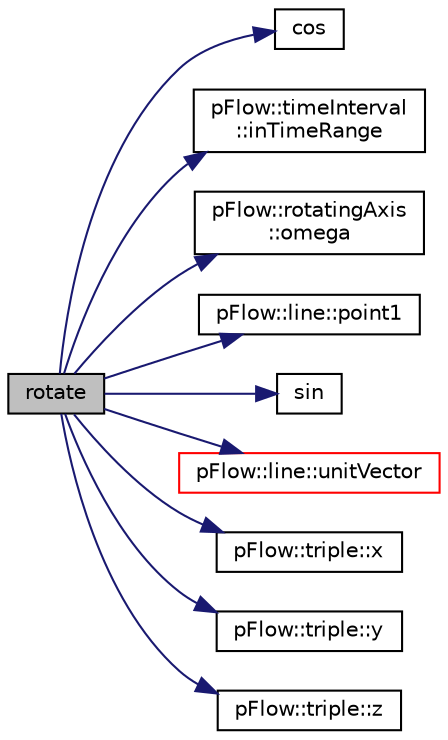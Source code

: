 digraph "rotate"
{
 // LATEX_PDF_SIZE
  edge [fontname="Helvetica",fontsize="10",labelfontname="Helvetica",labelfontsize="10"];
  node [fontname="Helvetica",fontsize="10",shape=record];
  rankdir="LR";
  Node1 [label="rotate",height=0.2,width=0.4,color="black", fillcolor="grey75", style="filled", fontcolor="black",tooltip=" "];
  Node1 -> Node2 [color="midnightblue",fontsize="10",style="solid",fontname="Helvetica"];
  Node2 [label="cos",height=0.2,width=0.4,color="black", fillcolor="white", style="filled",URL="$namespacepFlow.html#a06661e4b8d137f54b8d5e661a4fd2503",tooltip=" "];
  Node1 -> Node3 [color="midnightblue",fontsize="10",style="solid",fontname="Helvetica"];
  Node3 [label="pFlow::timeInterval\l::inTimeRange",height=0.2,width=0.4,color="black", fillcolor="white", style="filled",URL="$classpFlow_1_1timeInterval.html#aaf553eb9b0ebeb5e9454a3cecbe543a8",tooltip=" "];
  Node1 -> Node4 [color="midnightblue",fontsize="10",style="solid",fontname="Helvetica"];
  Node4 [label="pFlow::rotatingAxis\l::omega",height=0.2,width=0.4,color="black", fillcolor="white", style="filled",URL="$classpFlow_1_1rotatingAxis.html#ace8e5e2121508deb77808a42dab458cf",tooltip="Return omega."];
  Node1 -> Node5 [color="midnightblue",fontsize="10",style="solid",fontname="Helvetica"];
  Node5 [label="pFlow::line::point1",height=0.2,width=0.4,color="black", fillcolor="white", style="filled",URL="$classpFlow_1_1line.html#a3e567d88cfb67880bd9b7bff731a1bca",tooltip=" "];
  Node1 -> Node6 [color="midnightblue",fontsize="10",style="solid",fontname="Helvetica"];
  Node6 [label="sin",height=0.2,width=0.4,color="black", fillcolor="white", style="filled",URL="$namespacepFlow.html#a584964ed1f1cf8770e18c3c4f12eb676",tooltip=" "];
  Node1 -> Node7 [color="midnightblue",fontsize="10",style="solid",fontname="Helvetica"];
  Node7 [label="pFlow::line::unitVector",height=0.2,width=0.4,color="red", fillcolor="white", style="filled",URL="$classpFlow_1_1line.html#abb0d399741c593f97fcb61c3ebe2bc10",tooltip=" "];
  Node1 -> Node9 [color="midnightblue",fontsize="10",style="solid",fontname="Helvetica"];
  Node9 [label="pFlow::triple::x",height=0.2,width=0.4,color="black", fillcolor="white", style="filled",URL="$classpFlow_1_1triple.html#a2f365146ce767d3de7ae125abd193b33",tooltip="access component"];
  Node1 -> Node10 [color="midnightblue",fontsize="10",style="solid",fontname="Helvetica"];
  Node10 [label="pFlow::triple::y",height=0.2,width=0.4,color="black", fillcolor="white", style="filled",URL="$classpFlow_1_1triple.html#a28d901cc27d3756a830e4de5a484b967",tooltip="access component"];
  Node1 -> Node11 [color="midnightblue",fontsize="10",style="solid",fontname="Helvetica"];
  Node11 [label="pFlow::triple::z",height=0.2,width=0.4,color="black", fillcolor="white", style="filled",URL="$classpFlow_1_1triple.html#a5c836d3919741edf1ba805c98dbd21b7",tooltip="access component"];
}
